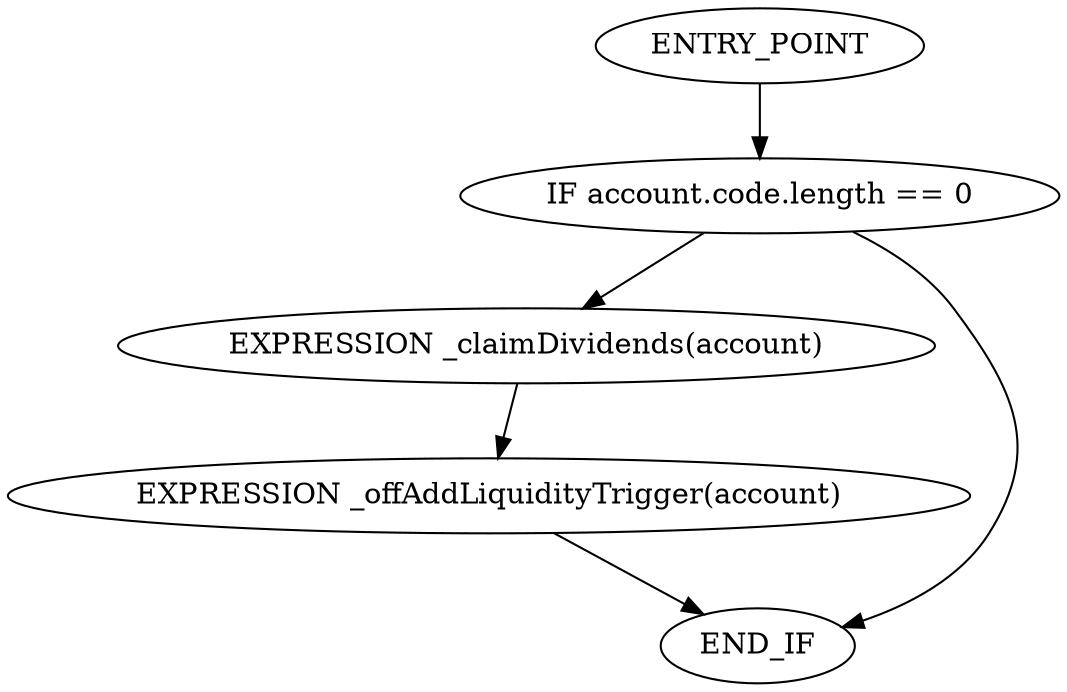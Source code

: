 digraph{
0[label="ENTRY_POINT"];
0->1;
1[label="IF account.code.length == 0"];
1->2;
1->4;
2[label="EXPRESSION _claimDividends(account)"];
2->3;
3[label="EXPRESSION _offAddLiquidityTrigger(account)"];
3->4;
4[label="END_IF"];
}
